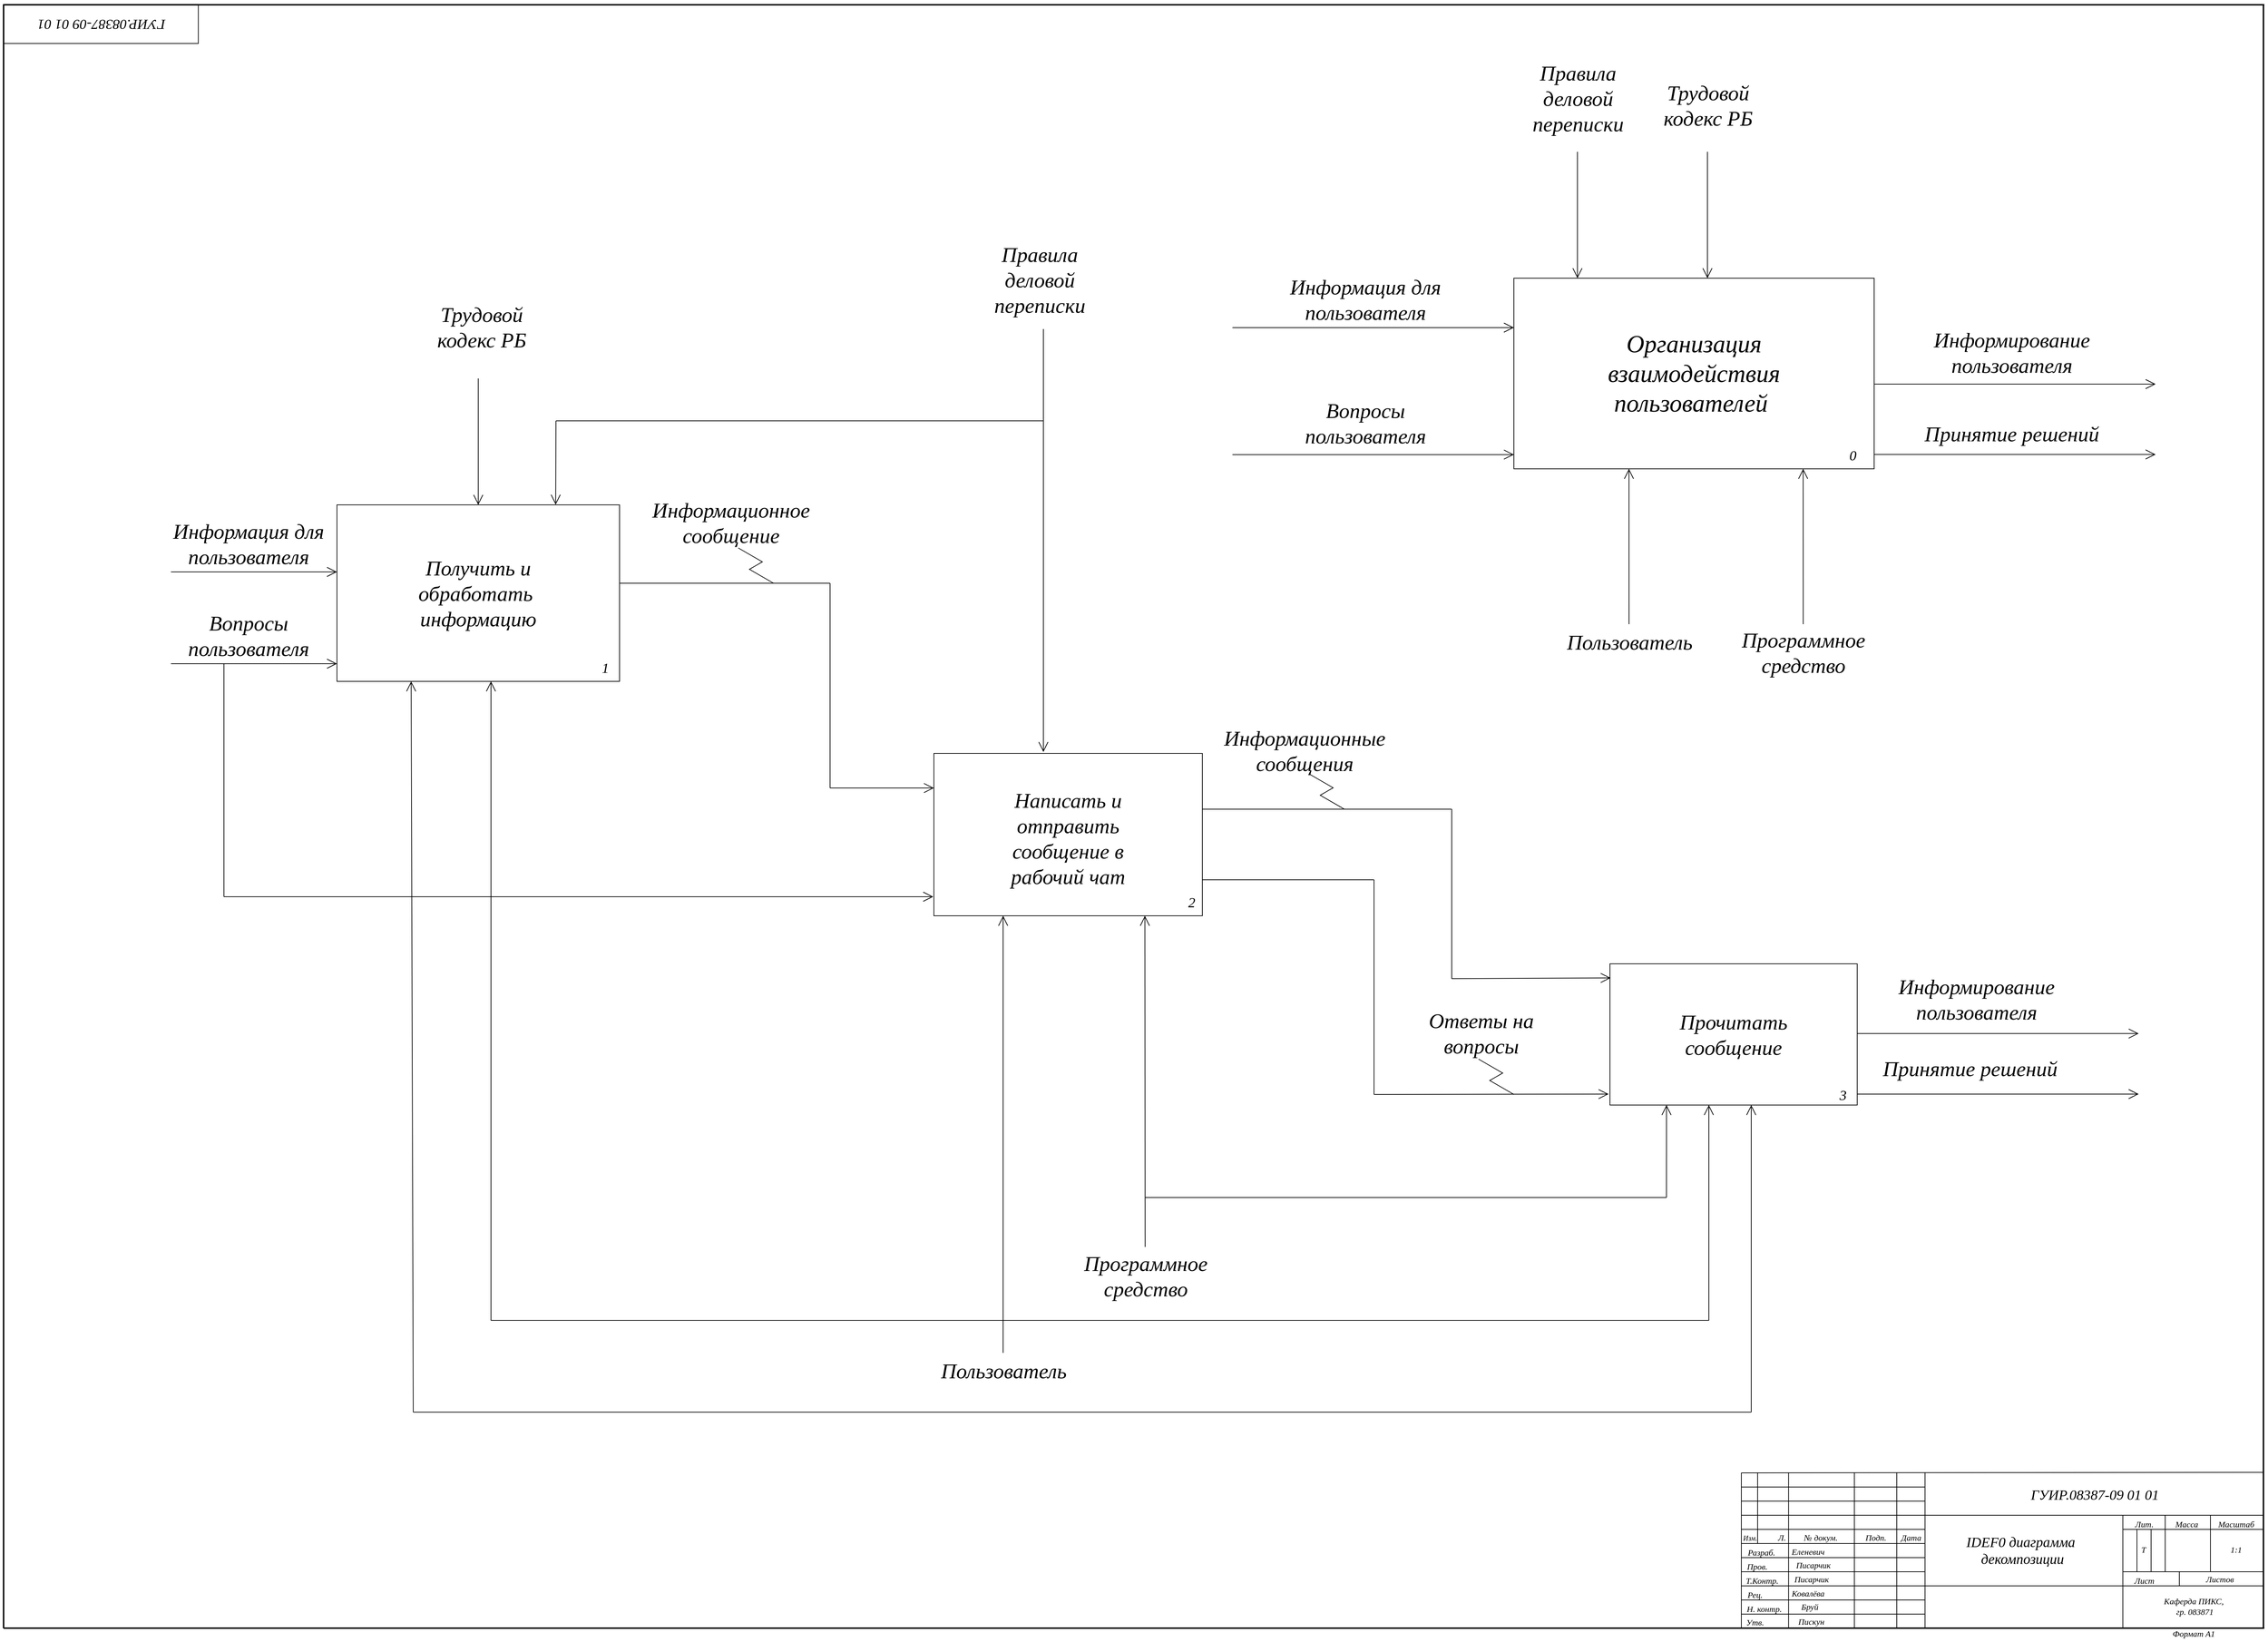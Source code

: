 <mxfile version="22.1.11" type="device">
  <diagram name="Страница — 1" id="0qMLu-xBW1Rm1Y-x4M_M">
    <mxGraphModel dx="1410" dy="828" grid="1" gridSize="10" guides="1" tooltips="1" connect="1" arrows="1" fold="1" page="1" pageScale="1" pageWidth="3300" pageHeight="2339" math="0" shadow="0">
      <root>
        <mxCell id="0" />
        <mxCell id="1" parent="0" />
        <mxCell id="_aaC7rVK04lNIlgJAhn6-1" value="" style="rounded=0;whiteSpace=wrap;html=1;labelBackgroundColor=none;fontFamily=GOST type B;fontStyle=2" parent="1" vertex="1">
          <mxGeometry x="2218" y="408" width="510" height="270" as="geometry" />
        </mxCell>
        <mxCell id="_aaC7rVK04lNIlgJAhn6-2" value="Организация взаимодействия пользователей&amp;nbsp;" style="text;html=1;strokeColor=none;fillColor=none;align=center;verticalAlign=middle;whiteSpace=wrap;rounded=0;fontSize=35;fontFamily=GOST type B;labelBackgroundColor=none;fontStyle=2" parent="1" vertex="1">
          <mxGeometry x="2308" y="443" width="330" height="200" as="geometry" />
        </mxCell>
        <mxCell id="_aaC7rVK04lNIlgJAhn6-5" value="Правила деловой переписки" style="text;html=1;strokeColor=none;fillColor=none;align=center;verticalAlign=middle;whiteSpace=wrap;rounded=0;fontSize=30;labelBackgroundColor=none;fontFamily=GOST type B;fontStyle=2" parent="1" vertex="1">
          <mxGeometry x="2224" y="98" width="170" height="110" as="geometry" />
        </mxCell>
        <mxCell id="_aaC7rVK04lNIlgJAhn6-7" value="Информация для пользователя" style="text;html=1;strokeColor=none;fillColor=none;align=center;verticalAlign=middle;whiteSpace=wrap;rounded=0;fontSize=30;labelBackgroundColor=none;fontFamily=GOST type B;fontStyle=2" parent="1" vertex="1">
          <mxGeometry x="1868" y="420.5" width="280" height="35" as="geometry" />
        </mxCell>
        <mxCell id="_aaC7rVK04lNIlgJAhn6-9" value="Вопросы пользователя" style="text;html=1;strokeColor=none;fillColor=none;align=center;verticalAlign=middle;whiteSpace=wrap;rounded=0;fontSize=30;labelBackgroundColor=none;fontFamily=GOST type B;fontStyle=2" parent="1" vertex="1">
          <mxGeometry x="1978" y="598" width="60" height="30" as="geometry" />
        </mxCell>
        <mxCell id="_aaC7rVK04lNIlgJAhn6-13" value="Пользователь" style="text;html=1;strokeColor=none;fillColor=none;align=center;verticalAlign=middle;whiteSpace=wrap;rounded=0;fontSize=30;labelBackgroundColor=none;fontFamily=GOST type B;fontStyle=2" parent="1" vertex="1">
          <mxGeometry x="2352" y="908" width="60" height="30" as="geometry" />
        </mxCell>
        <mxCell id="_aaC7rVK04lNIlgJAhn6-19" value="Принятие решений" style="text;html=1;strokeColor=none;fillColor=none;align=center;verticalAlign=middle;whiteSpace=wrap;rounded=0;fontSize=30;labelBackgroundColor=none;fontFamily=GOST type B;fontStyle=2" parent="1" vertex="1">
          <mxGeometry x="2788" y="613" width="270" height="30" as="geometry" />
        </mxCell>
        <mxCell id="_aaC7rVK04lNIlgJAhn6-23" value="Информирование пользователя" style="text;html=1;strokeColor=none;fillColor=none;align=center;verticalAlign=middle;whiteSpace=wrap;rounded=0;fontSize=30;labelBackgroundColor=none;fontFamily=GOST type B;fontStyle=2" parent="1" vertex="1">
          <mxGeometry x="2788" y="498" width="270" height="30" as="geometry" />
        </mxCell>
        <mxCell id="_aaC7rVK04lNIlgJAhn6-30" value="Трудовой кодекс РБ" style="text;html=1;strokeColor=none;fillColor=none;align=center;verticalAlign=middle;whiteSpace=wrap;rounded=0;fontSize=30;labelBackgroundColor=none;fontFamily=GOST type B;fontStyle=2" parent="1" vertex="1">
          <mxGeometry x="2418" y="118" width="150" height="90" as="geometry" />
        </mxCell>
        <mxCell id="_aaC7rVK04lNIlgJAhn6-32" value="" style="rounded=0;whiteSpace=wrap;html=1;labelBackgroundColor=none;fontFamily=GOST type B;fontStyle=2" parent="1" vertex="1">
          <mxGeometry x="552" y="729" width="400" height="250" as="geometry" />
        </mxCell>
        <mxCell id="_aaC7rVK04lNIlgJAhn6-34" value="Получить и обработать&amp;nbsp; информацию" style="text;html=1;strokeColor=none;fillColor=none;align=center;verticalAlign=middle;whiteSpace=wrap;rounded=0;fontSize=30;labelBackgroundColor=none;fontFamily=GOST type B;fontStyle=2" parent="1" vertex="1">
          <mxGeometry x="647" y="799" width="210" height="110" as="geometry" />
        </mxCell>
        <mxCell id="_aaC7rVK04lNIlgJAhn6-40" value="Информация для пользователя" style="text;html=1;strokeColor=none;fillColor=none;align=center;verticalAlign=middle;whiteSpace=wrap;rounded=0;fontSize=30;labelBackgroundColor=none;fontFamily=GOST type B;fontStyle=2" parent="1" vertex="1">
          <mxGeometry x="292" y="719" width="270" height="130" as="geometry" />
        </mxCell>
        <mxCell id="_aaC7rVK04lNIlgJAhn6-44" value="&lt;span style=&quot;font-size: 30px;&quot;&gt;Вопросы пользователя&lt;/span&gt;" style="text;html=1;strokeColor=none;fillColor=none;align=center;verticalAlign=middle;whiteSpace=wrap;rounded=0;labelBackgroundColor=none;fontFamily=GOST type B;fontStyle=2" parent="1" vertex="1">
          <mxGeometry x="317" y="874" width="220" height="80" as="geometry" />
        </mxCell>
        <mxCell id="_aaC7rVK04lNIlgJAhn6-45" value="" style="rounded=0;whiteSpace=wrap;html=1;labelBackgroundColor=none;fontFamily=GOST type B;fontStyle=2" parent="1" vertex="1">
          <mxGeometry x="1397" y="1081" width="380" height="230" as="geometry" />
        </mxCell>
        <mxCell id="_aaC7rVK04lNIlgJAhn6-46" value="&lt;span style=&quot;font-size: 30px;&quot;&gt;Написать и отправить сообщение в рабочий чат&lt;/span&gt;" style="text;html=1;strokeColor=none;fillColor=none;align=center;verticalAlign=middle;whiteSpace=wrap;rounded=0;labelBackgroundColor=none;fontFamily=GOST type B;fontStyle=2" parent="1" vertex="1">
          <mxGeometry x="1477" y="1121" width="220" height="160" as="geometry" />
        </mxCell>
        <mxCell id="_aaC7rVK04lNIlgJAhn6-49" value="&lt;font style=&quot;font-size: 30px;&quot;&gt;Трудовой кодекс РБ&lt;/font&gt;" style="text;html=1;strokeColor=none;fillColor=none;align=center;verticalAlign=middle;whiteSpace=wrap;rounded=0;labelBackgroundColor=none;fontFamily=GOST type B;fontStyle=2" parent="1" vertex="1">
          <mxGeometry x="657" y="417" width="200" height="120" as="geometry" />
        </mxCell>
        <mxCell id="_aaC7rVK04lNIlgJAhn6-51" value="&lt;font style=&quot;font-size: 30px;&quot;&gt;Правила деловой переписки&lt;/font&gt;" style="text;html=1;strokeColor=none;fillColor=none;align=center;verticalAlign=middle;whiteSpace=wrap;rounded=0;labelBackgroundColor=none;fontFamily=GOST type B;fontStyle=2" parent="1" vertex="1">
          <mxGeometry x="1452" y="350" width="190" height="120" as="geometry" />
        </mxCell>
        <mxCell id="_aaC7rVK04lNIlgJAhn6-53" value="" style="endArrow=none;html=1;rounded=0;labelBackgroundColor=none;fontColor=default;fontFamily=GOST type B;fontStyle=2" parent="1" edge="1">
          <mxGeometry width="50" height="50" relative="1" as="geometry">
            <mxPoint x="862" y="610" as="sourcePoint" />
            <mxPoint x="1552" y="610" as="targetPoint" />
          </mxGeometry>
        </mxCell>
        <mxCell id="_aaC7rVK04lNIlgJAhn6-55" value="&lt;font style=&quot;font-size: 30px;&quot;&gt;Информационное сообщение&lt;/font&gt;" style="text;html=1;strokeColor=none;fillColor=none;align=center;verticalAlign=middle;whiteSpace=wrap;rounded=0;labelBackgroundColor=none;fontFamily=GOST type B;fontStyle=2" parent="1" vertex="1">
          <mxGeometry x="980" y="709" width="260" height="90" as="geometry" />
        </mxCell>
        <mxCell id="_aaC7rVK04lNIlgJAhn6-59" value="" style="rounded=0;whiteSpace=wrap;html=1;labelBackgroundColor=none;fontFamily=GOST type B;fontStyle=2" parent="1" vertex="1">
          <mxGeometry x="2354" y="1379" width="350" height="200" as="geometry" />
        </mxCell>
        <mxCell id="_aaC7rVK04lNIlgJAhn6-60" value="&lt;font style=&quot;font-size: 30px;&quot;&gt;Прочитать сообщение&lt;/font&gt;" style="text;html=1;strokeColor=none;fillColor=none;align=center;verticalAlign=middle;whiteSpace=wrap;rounded=0;labelBackgroundColor=none;fontFamily=GOST type B;fontStyle=2" parent="1" vertex="1">
          <mxGeometry x="2439" y="1444" width="180" height="70" as="geometry" />
        </mxCell>
        <mxCell id="_aaC7rVK04lNIlgJAhn6-61" value="&lt;span style=&quot;font-size: 30px;&quot;&gt;Информационные сообщения&lt;/span&gt;" style="text;html=1;strokeColor=none;fillColor=none;align=center;verticalAlign=middle;whiteSpace=wrap;rounded=0;labelBackgroundColor=none;fontFamily=GOST type B;fontStyle=2" parent="1" vertex="1">
          <mxGeometry x="1807" y="1037" width="230" height="80" as="geometry" />
        </mxCell>
        <mxCell id="_aaC7rVK04lNIlgJAhn6-66" value="&lt;span style=&quot;font-size: 30px;&quot;&gt;Информирование пользователя&lt;/span&gt;" style="text;html=1;strokeColor=none;fillColor=none;align=center;verticalAlign=middle;whiteSpace=wrap;rounded=0;labelBackgroundColor=none;fontFamily=GOST type B;fontStyle=2" parent="1" vertex="1">
          <mxGeometry x="2753" y="1361" width="240" height="135" as="geometry" />
        </mxCell>
        <mxCell id="_aaC7rVK04lNIlgJAhn6-71" value="&lt;font style=&quot;font-size: 30px;&quot;&gt;Ответы на вопросы&lt;/font&gt;" style="text;html=1;strokeColor=none;fillColor=none;align=center;verticalAlign=middle;whiteSpace=wrap;rounded=0;labelBackgroundColor=none;fontFamily=GOST type B;fontStyle=2" parent="1" vertex="1">
          <mxGeometry x="2057" y="1474" width="230" height="6" as="geometry" />
        </mxCell>
        <mxCell id="_aaC7rVK04lNIlgJAhn6-75" value="" style="endArrow=none;html=1;rounded=0;labelBackgroundColor=none;fontColor=default;fontFamily=GOST type B;fontStyle=2" parent="1" edge="1">
          <mxGeometry width="50" height="50" relative="1" as="geometry">
            <mxPoint x="2020" y="1564" as="sourcePoint" />
            <mxPoint x="2020" y="1260" as="targetPoint" />
          </mxGeometry>
        </mxCell>
        <mxCell id="_aaC7rVK04lNIlgJAhn6-77" value="" style="endArrow=none;html=1;rounded=0;labelBackgroundColor=none;fontColor=default;fontFamily=GOST type B;fontStyle=2" parent="1" edge="1">
          <mxGeometry width="50" height="50" relative="1" as="geometry">
            <mxPoint x="1777" y="1260" as="sourcePoint" />
            <mxPoint x="2020" y="1260" as="targetPoint" />
          </mxGeometry>
        </mxCell>
        <mxCell id="_aaC7rVK04lNIlgJAhn6-83" value="" style="endArrow=none;html=1;rounded=0;labelBackgroundColor=none;fontColor=default;fontFamily=GOST type B;fontStyle=2" parent="1" edge="1">
          <mxGeometry width="50" height="50" relative="1" as="geometry">
            <mxPoint x="770" y="1884" as="sourcePoint" />
            <mxPoint x="2494" y="1884" as="targetPoint" />
          </mxGeometry>
        </mxCell>
        <mxCell id="_aaC7rVK04lNIlgJAhn6-85" value="" style="endArrow=none;html=1;rounded=0;labelBackgroundColor=none;fontColor=default;fontFamily=GOST type B;fontStyle=2" parent="1" edge="1">
          <mxGeometry width="50" height="50" relative="1" as="geometry">
            <mxPoint x="660" y="2014" as="sourcePoint" />
            <mxPoint x="2554" y="2014" as="targetPoint" />
          </mxGeometry>
        </mxCell>
        <mxCell id="_aaC7rVK04lNIlgJAhn6-89" value="&lt;font style=&quot;font-size: 30px;&quot;&gt;Принятие решений&lt;/font&gt;" style="text;html=1;strokeColor=none;fillColor=none;align=center;verticalAlign=middle;whiteSpace=wrap;rounded=0;labelBackgroundColor=none;fontFamily=GOST type B;fontStyle=2" parent="1" vertex="1">
          <mxGeometry x="2704" y="1484" width="320" height="85" as="geometry" />
        </mxCell>
        <mxCell id="_aaC7rVK04lNIlgJAhn6-92" value="&lt;font style=&quot;font-size: 20px;&quot;&gt;0&lt;/font&gt;" style="text;html=1;strokeColor=none;fillColor=none;align=center;verticalAlign=middle;whiteSpace=wrap;rounded=0;labelBackgroundColor=none;fontFamily=GOST type B;fontStyle=2" parent="1" vertex="1">
          <mxGeometry x="2668" y="643" width="60" height="30" as="geometry" />
        </mxCell>
        <mxCell id="_aaC7rVK04lNIlgJAhn6-93" value="&lt;font style=&quot;font-size: 20px;&quot;&gt;1&lt;/font&gt;" style="text;html=1;strokeColor=none;fillColor=none;align=center;verticalAlign=middle;whiteSpace=wrap;rounded=0;labelBackgroundColor=none;fontFamily=GOST type B;fontStyle=2" parent="1" vertex="1">
          <mxGeometry x="902" y="944" width="60" height="30" as="geometry" />
        </mxCell>
        <mxCell id="_aaC7rVK04lNIlgJAhn6-95" value="&lt;font style=&quot;font-size: 20px;&quot;&gt;2&lt;/font&gt;" style="text;html=1;strokeColor=none;fillColor=none;align=center;verticalAlign=middle;whiteSpace=wrap;rounded=0;labelBackgroundColor=none;fontFamily=GOST type B;fontStyle=2" parent="1" vertex="1">
          <mxGeometry x="1732" y="1276" width="60" height="30" as="geometry" />
        </mxCell>
        <mxCell id="_aaC7rVK04lNIlgJAhn6-97" value="&lt;font style=&quot;font-size: 20px;&quot;&gt;3&lt;/font&gt;" style="text;html=1;strokeColor=none;fillColor=none;align=center;verticalAlign=middle;whiteSpace=wrap;rounded=0;labelBackgroundColor=none;fontFamily=GOST type B;fontStyle=2" parent="1" vertex="1">
          <mxGeometry x="2654" y="1549" width="60" height="30" as="geometry" />
        </mxCell>
        <mxCell id="_aaC7rVK04lNIlgJAhn6-99" value="&lt;font style=&quot;font-size: 30px;&quot;&gt;Программное средство&lt;/font&gt;" style="text;html=1;strokeColor=none;fillColor=none;align=center;verticalAlign=middle;whiteSpace=wrap;rounded=0;labelBackgroundColor=none;fontFamily=GOST type B;fontStyle=2" parent="1" vertex="1">
          <mxGeometry x="1587" y="1791" width="220" height="60" as="geometry" />
        </mxCell>
        <mxCell id="_aaC7rVK04lNIlgJAhn6-101" value="" style="endArrow=none;html=1;rounded=0;labelBackgroundColor=none;fontColor=default;fontFamily=GOST type B;fontStyle=2" parent="1" edge="1">
          <mxGeometry width="50" height="50" relative="1" as="geometry">
            <mxPoint x="1696" y="1710" as="sourcePoint" />
            <mxPoint x="2434" y="1710" as="targetPoint" />
          </mxGeometry>
        </mxCell>
        <mxCell id="_aaC7rVK04lNIlgJAhn6-105" value="&lt;font style=&quot;font-size: 30px;&quot;&gt;Программное средство&lt;/font&gt;" style="text;html=1;strokeColor=none;fillColor=none;align=center;verticalAlign=middle;whiteSpace=wrap;rounded=0;labelBackgroundColor=none;fontFamily=GOST type B;fontStyle=2" parent="1" vertex="1">
          <mxGeometry x="2518" y="908" width="220" height="60" as="geometry" />
        </mxCell>
        <mxCell id="_aaC7rVK04lNIlgJAhn6-106" value="" style="endArrow=open;endFill=1;endSize=12;html=1;rounded=0;fontSize=30;exitX=0;exitY=1;exitDx=0;exitDy=0;labelBackgroundColor=none;fontColor=default;fontFamily=GOST type B;fontStyle=2" parent="1" source="_aaC7rVK04lNIlgJAhn6-44" edge="1">
          <mxGeometry width="160" relative="1" as="geometry">
            <mxPoint x="412" y="954" as="sourcePoint" />
            <mxPoint x="552" y="954" as="targetPoint" />
          </mxGeometry>
        </mxCell>
        <mxCell id="_aaC7rVK04lNIlgJAhn6-107" value="" style="endArrow=open;endFill=1;endSize=12;html=1;rounded=0;fontSize=30;exitX=0;exitY=1;exitDx=0;exitDy=0;labelBackgroundColor=none;fontColor=default;fontFamily=GOST type B;fontStyle=2" parent="1" edge="1">
          <mxGeometry width="160" relative="1" as="geometry">
            <mxPoint x="317" y="824" as="sourcePoint" />
            <mxPoint x="552" y="824" as="targetPoint" />
          </mxGeometry>
        </mxCell>
        <mxCell id="_aaC7rVK04lNIlgJAhn6-108" value="" style="endArrow=open;endFill=1;endSize=12;html=1;rounded=0;fontSize=30;entryX=0.5;entryY=0;entryDx=0;entryDy=0;labelBackgroundColor=none;fontColor=default;fontFamily=GOST type B;fontStyle=2" parent="1" target="_aaC7rVK04lNIlgJAhn6-32" edge="1">
          <mxGeometry width="160" relative="1" as="geometry">
            <mxPoint x="752" y="550" as="sourcePoint" />
            <mxPoint x="767" y="664" as="targetPoint" />
          </mxGeometry>
        </mxCell>
        <mxCell id="_aaC7rVK04lNIlgJAhn6-109" value="" style="endArrow=open;endFill=1;endSize=12;html=1;rounded=0;fontSize=30;entryX=0.774;entryY=-0.001;entryDx=0;entryDy=0;entryPerimeter=0;labelBackgroundColor=none;fontColor=default;fontFamily=GOST type B;fontStyle=2" parent="1" target="_aaC7rVK04lNIlgJAhn6-32" edge="1">
          <mxGeometry width="160" relative="1" as="geometry">
            <mxPoint x="862" y="610" as="sourcePoint" />
            <mxPoint x="861" y="724" as="targetPoint" />
          </mxGeometry>
        </mxCell>
        <mxCell id="_aaC7rVK04lNIlgJAhn6-110" value="" style="endArrow=open;endFill=1;endSize=12;html=1;rounded=0;fontSize=30;labelBackgroundColor=none;fontColor=default;fontFamily=GOST type B;fontStyle=2" parent="1" edge="1">
          <mxGeometry width="160" relative="1" as="geometry">
            <mxPoint x="392" y="1284" as="sourcePoint" />
            <mxPoint x="1396" y="1284" as="targetPoint" />
          </mxGeometry>
        </mxCell>
        <mxCell id="_aaC7rVK04lNIlgJAhn6-111" value="" style="endArrow=open;endFill=1;endSize=12;html=1;rounded=0;fontSize=30;labelBackgroundColor=none;fontColor=default;fontFamily=GOST type B;fontStyle=2" parent="1" edge="1">
          <mxGeometry width="160" relative="1" as="geometry">
            <mxPoint x="1552" y="480" as="sourcePoint" />
            <mxPoint x="1552" y="1079" as="targetPoint" />
          </mxGeometry>
        </mxCell>
        <mxCell id="_aaC7rVK04lNIlgJAhn6-112" value="" style="endArrow=none;html=1;rounded=0;labelBackgroundColor=none;fontColor=default;fontFamily=GOST type B;fontStyle=2" parent="1" edge="1">
          <mxGeometry width="50" height="50" relative="1" as="geometry">
            <mxPoint x="392" y="1284" as="sourcePoint" />
            <mxPoint x="392" y="954" as="targetPoint" />
          </mxGeometry>
        </mxCell>
        <mxCell id="_aaC7rVK04lNIlgJAhn6-115" value="" style="endArrow=open;endFill=1;endSize=12;html=1;rounded=0;fontSize=30;entryX=0.001;entryY=0.153;entryDx=0;entryDy=0;entryPerimeter=0;labelBackgroundColor=none;fontColor=default;fontFamily=GOST type B;fontStyle=2" parent="1" edge="1">
          <mxGeometry width="160" relative="1" as="geometry">
            <mxPoint x="1250" y="1130" as="sourcePoint" />
            <mxPoint x="1397" y="1130.01" as="targetPoint" />
          </mxGeometry>
        </mxCell>
        <mxCell id="_aaC7rVK04lNIlgJAhn6-116" value="" style="edgeStyle=isometricEdgeStyle;endArrow=none;html=1;elbow=vertical;rounded=0;labelBackgroundColor=none;fontColor=default;fontFamily=GOST type B;fontStyle=2" parent="1" edge="1">
          <mxGeometry width="50" height="100" relative="1" as="geometry">
            <mxPoint x="1170" y="840" as="sourcePoint" />
            <mxPoint x="1120" y="790" as="targetPoint" />
          </mxGeometry>
        </mxCell>
        <mxCell id="_aaC7rVK04lNIlgJAhn6-117" value="" style="edgeStyle=isometricEdgeStyle;endArrow=none;html=1;elbow=vertical;rounded=0;labelBackgroundColor=none;fontColor=default;fontFamily=GOST type B;fontStyle=2" parent="1" edge="1">
          <mxGeometry width="50" height="100" relative="1" as="geometry">
            <mxPoint x="1978" y="1160" as="sourcePoint" />
            <mxPoint x="1928" y="1110" as="targetPoint" />
          </mxGeometry>
        </mxCell>
        <mxCell id="_aaC7rVK04lNIlgJAhn6-121" value="" style="edgeStyle=isometricEdgeStyle;endArrow=none;html=1;elbow=vertical;rounded=0;labelBackgroundColor=none;fontColor=default;fontFamily=GOST type B;fontStyle=2" parent="1" edge="1">
          <mxGeometry width="50" height="100" relative="1" as="geometry">
            <mxPoint x="2218" y="1564" as="sourcePoint" />
            <mxPoint x="2168" y="1514" as="targetPoint" />
          </mxGeometry>
        </mxCell>
        <mxCell id="_aaC7rVK04lNIlgJAhn6-122" value="" style="line;strokeWidth=2;html=1;labelBackgroundColor=none;fontFamily=GOST type B;fontStyle=2" parent="1" vertex="1">
          <mxGeometry x="80" y="2314.89" width="3200.26" height="10" as="geometry" />
        </mxCell>
        <mxCell id="_aaC7rVK04lNIlgJAhn6-123" value="" style="line;strokeWidth=2;html=1;labelBackgroundColor=none;fontFamily=GOST type B;fontStyle=2" parent="1" vertex="1">
          <mxGeometry x="80.35" y="15.69" width="3199.91" height="10" as="geometry" />
        </mxCell>
        <mxCell id="_aaC7rVK04lNIlgJAhn6-124" value="" style="line;strokeWidth=2;direction=south;html=1;labelBackgroundColor=none;fontFamily=GOST type B;fontStyle=2" parent="1" vertex="1">
          <mxGeometry x="3275.13" y="20" width="7.87" height="2300.01" as="geometry" />
        </mxCell>
        <mxCell id="_aaC7rVK04lNIlgJAhn6-125" value="" style="line;strokeWidth=2;direction=south;html=1;labelBackgroundColor=none;fontFamily=GOST type B;fontStyle=2" parent="1" vertex="1">
          <mxGeometry x="76.13" y="20" width="7.87" height="2300" as="geometry" />
        </mxCell>
        <mxCell id="_aaC7rVK04lNIlgJAhn6-153" value="" style="group;labelBackgroundColor=none;fontFamily=GOST type B;fontStyle=2" parent="1" vertex="1" connectable="0">
          <mxGeometry x="2540" y="2100" width="740" height="238" as="geometry" />
        </mxCell>
        <mxCell id="_aaC7rVK04lNIlgJAhn6-126" value="" style="endArrow=none;html=1;rounded=0;labelBackgroundColor=none;fontColor=default;fontFamily=GOST type B;fontStyle=2" parent="_aaC7rVK04lNIlgJAhn6-153" edge="1">
          <mxGeometry width="50" height="50" relative="1" as="geometry">
            <mxPoint y="220" as="sourcePoint" />
            <mxPoint as="targetPoint" />
          </mxGeometry>
        </mxCell>
        <mxCell id="_aaC7rVK04lNIlgJAhn6-127" value="" style="endArrow=none;html=1;rounded=0;entryX=0.904;entryY=0.618;entryDx=0;entryDy=0;entryPerimeter=0;labelBackgroundColor=none;fontColor=default;fontFamily=GOST type B;fontStyle=2" parent="_aaC7rVK04lNIlgJAhn6-153" target="_aaC7rVK04lNIlgJAhn6-124" edge="1">
          <mxGeometry width="50" height="50" relative="1" as="geometry">
            <mxPoint as="sourcePoint" />
            <mxPoint x="730" as="targetPoint" />
          </mxGeometry>
        </mxCell>
        <mxCell id="_aaC7rVK04lNIlgJAhn6-128" value="" style="endArrow=none;html=1;rounded=0;labelBackgroundColor=none;fontColor=default;fontFamily=GOST type B;fontStyle=2" parent="_aaC7rVK04lNIlgJAhn6-153" edge="1">
          <mxGeometry width="50" height="50" relative="1" as="geometry">
            <mxPoint x="540" y="220.01" as="sourcePoint" />
            <mxPoint x="540" y="60.01" as="targetPoint" />
          </mxGeometry>
        </mxCell>
        <mxCell id="_aaC7rVK04lNIlgJAhn6-129" value="" style="endArrow=none;html=1;rounded=0;labelBackgroundColor=none;fontColor=default;fontFamily=GOST type B;fontStyle=2" parent="_aaC7rVK04lNIlgJAhn6-153" edge="1">
          <mxGeometry width="50" height="50" relative="1" as="geometry">
            <mxPoint x="260" y="220" as="sourcePoint" />
            <mxPoint x="260" as="targetPoint" />
          </mxGeometry>
        </mxCell>
        <mxCell id="_aaC7rVK04lNIlgJAhn6-130" value="" style="endArrow=none;html=1;rounded=0;labelBackgroundColor=none;fontColor=default;fontFamily=GOST type B;fontStyle=2" parent="_aaC7rVK04lNIlgJAhn6-153" edge="1">
          <mxGeometry width="50" height="50" relative="1" as="geometry">
            <mxPoint x="220" y="220" as="sourcePoint" />
            <mxPoint x="220" as="targetPoint" />
          </mxGeometry>
        </mxCell>
        <mxCell id="_aaC7rVK04lNIlgJAhn6-131" value="" style="endArrow=none;html=1;rounded=0;labelBackgroundColor=none;fontColor=default;fontFamily=GOST type B;fontStyle=2" parent="_aaC7rVK04lNIlgJAhn6-153" edge="1">
          <mxGeometry width="50" height="50" relative="1" as="geometry">
            <mxPoint x="160" y="220.01" as="sourcePoint" />
            <mxPoint x="160" y="0.01" as="targetPoint" />
          </mxGeometry>
        </mxCell>
        <mxCell id="_aaC7rVK04lNIlgJAhn6-132" value="" style="endArrow=none;html=1;rounded=0;labelBackgroundColor=none;fontColor=default;fontFamily=GOST type B;fontStyle=2" parent="_aaC7rVK04lNIlgJAhn6-153" edge="1">
          <mxGeometry width="50" height="50" relative="1" as="geometry">
            <mxPoint x="66.83" y="220.01" as="sourcePoint" />
            <mxPoint x="66.83" y="0.01" as="targetPoint" />
          </mxGeometry>
        </mxCell>
        <mxCell id="_aaC7rVK04lNIlgJAhn6-133" value="" style="endArrow=none;html=1;rounded=0;labelBackgroundColor=none;fontColor=default;fontFamily=GOST type B;fontStyle=2" parent="_aaC7rVK04lNIlgJAhn6-153" edge="1">
          <mxGeometry width="50" height="50" relative="1" as="geometry">
            <mxPoint x="23" y="100" as="sourcePoint" />
            <mxPoint x="23" as="targetPoint" />
          </mxGeometry>
        </mxCell>
        <mxCell id="_aaC7rVK04lNIlgJAhn6-134" value="" style="endArrow=none;html=1;rounded=0;labelBackgroundColor=none;fontColor=default;fontFamily=GOST type B;fontStyle=2" parent="_aaC7rVK04lNIlgJAhn6-153" edge="1">
          <mxGeometry width="50" height="50" relative="1" as="geometry">
            <mxPoint x="260" y="20" as="sourcePoint" />
            <mxPoint y="20" as="targetPoint" />
          </mxGeometry>
        </mxCell>
        <mxCell id="_aaC7rVK04lNIlgJAhn6-135" value="" style="endArrow=none;html=1;rounded=0;labelBackgroundColor=none;fontColor=default;fontFamily=GOST type B;fontStyle=2" parent="_aaC7rVK04lNIlgJAhn6-153" edge="1">
          <mxGeometry width="50" height="50" relative="1" as="geometry">
            <mxPoint x="260" y="40" as="sourcePoint" />
            <mxPoint y="40" as="targetPoint" />
          </mxGeometry>
        </mxCell>
        <mxCell id="_aaC7rVK04lNIlgJAhn6-136" value="" style="endArrow=none;html=1;rounded=0;labelBackgroundColor=none;fontColor=default;fontFamily=GOST type B;fontStyle=2" parent="_aaC7rVK04lNIlgJAhn6-153" edge="1">
          <mxGeometry width="50" height="50" relative="1" as="geometry">
            <mxPoint x="260" y="60" as="sourcePoint" />
            <mxPoint y="60" as="targetPoint" />
          </mxGeometry>
        </mxCell>
        <mxCell id="_aaC7rVK04lNIlgJAhn6-137" value="" style="endArrow=none;html=1;rounded=0;fontFamily=GOST type B;labelBackgroundColor=none;fontColor=default;fontStyle=2" parent="_aaC7rVK04lNIlgJAhn6-153" edge="1">
          <mxGeometry width="50" height="50" relative="1" as="geometry">
            <mxPoint x="260" y="80" as="sourcePoint" />
            <mxPoint y="80" as="targetPoint" />
          </mxGeometry>
        </mxCell>
        <mxCell id="_aaC7rVK04lNIlgJAhn6-138" value="" style="endArrow=none;html=1;rounded=0;fontFamily=GOST type B;labelBackgroundColor=none;fontColor=default;fontStyle=2" parent="_aaC7rVK04lNIlgJAhn6-153" edge="1">
          <mxGeometry width="50" height="50" relative="1" as="geometry">
            <mxPoint x="260" y="100" as="sourcePoint" />
            <mxPoint y="100" as="targetPoint" />
          </mxGeometry>
        </mxCell>
        <mxCell id="_aaC7rVK04lNIlgJAhn6-139" value="" style="endArrow=none;html=1;rounded=0;fontFamily=GOST type B;labelBackgroundColor=none;fontColor=default;fontStyle=2" parent="_aaC7rVK04lNIlgJAhn6-153" edge="1">
          <mxGeometry width="50" height="50" relative="1" as="geometry">
            <mxPoint x="260" y="120" as="sourcePoint" />
            <mxPoint y="120" as="targetPoint" />
          </mxGeometry>
        </mxCell>
        <mxCell id="_aaC7rVK04lNIlgJAhn6-140" value="" style="endArrow=none;html=1;rounded=0;fontFamily=GOST type B;labelBackgroundColor=none;fontColor=default;fontStyle=2" parent="_aaC7rVK04lNIlgJAhn6-153" edge="1">
          <mxGeometry width="50" height="50" relative="1" as="geometry">
            <mxPoint x="260" y="140" as="sourcePoint" />
            <mxPoint y="140" as="targetPoint" />
          </mxGeometry>
        </mxCell>
        <mxCell id="_aaC7rVK04lNIlgJAhn6-141" value="" style="endArrow=none;html=1;rounded=0;fontFamily=GOST type B;labelBackgroundColor=none;fontColor=default;fontStyle=2" parent="_aaC7rVK04lNIlgJAhn6-153" edge="1">
          <mxGeometry width="50" height="50" relative="1" as="geometry">
            <mxPoint x="260" y="160" as="sourcePoint" />
            <mxPoint y="160" as="targetPoint" />
          </mxGeometry>
        </mxCell>
        <mxCell id="_aaC7rVK04lNIlgJAhn6-142" value="" style="endArrow=none;html=1;rounded=0;fontFamily=GOST type B;labelBackgroundColor=none;fontColor=default;fontStyle=2" parent="_aaC7rVK04lNIlgJAhn6-153" edge="1">
          <mxGeometry width="50" height="50" relative="1" as="geometry">
            <mxPoint x="260" y="180" as="sourcePoint" />
            <mxPoint y="180" as="targetPoint" />
          </mxGeometry>
        </mxCell>
        <mxCell id="_aaC7rVK04lNIlgJAhn6-143" value="" style="endArrow=none;html=1;rounded=0;fontFamily=GOST type B;labelBackgroundColor=none;fontColor=default;fontStyle=2" parent="_aaC7rVK04lNIlgJAhn6-153" edge="1">
          <mxGeometry width="50" height="50" relative="1" as="geometry">
            <mxPoint x="260" y="200" as="sourcePoint" />
            <mxPoint y="200" as="targetPoint" />
          </mxGeometry>
        </mxCell>
        <mxCell id="_aaC7rVK04lNIlgJAhn6-144" value="" style="endArrow=none;html=1;rounded=0;exitX=0.93;exitY=0.476;exitDx=0;exitDy=0;exitPerimeter=0;labelBackgroundColor=none;fontColor=default;fontFamily=GOST type B;fontStyle=2" parent="_aaC7rVK04lNIlgJAhn6-153" edge="1">
          <mxGeometry width="50" height="50" relative="1" as="geometry">
            <mxPoint x="739.254" y="60.009" as="sourcePoint" />
            <mxPoint x="260" y="60" as="targetPoint" />
          </mxGeometry>
        </mxCell>
        <mxCell id="_aaC7rVK04lNIlgJAhn6-145" value="" style="endArrow=none;html=1;rounded=0;exitX=0.93;exitY=0.476;exitDx=0;exitDy=0;exitPerimeter=0;labelBackgroundColor=none;fontColor=default;fontFamily=GOST type B;fontStyle=2" parent="_aaC7rVK04lNIlgJAhn6-153" edge="1">
          <mxGeometry width="50" height="50" relative="1" as="geometry">
            <mxPoint x="739.264" y="160.009" as="sourcePoint" />
            <mxPoint x="260.01" y="160" as="targetPoint" />
          </mxGeometry>
        </mxCell>
        <mxCell id="_aaC7rVK04lNIlgJAhn6-146" value="" style="endArrow=none;html=1;rounded=0;labelBackgroundColor=none;fontColor=default;fontFamily=GOST type B;fontStyle=2" parent="_aaC7rVK04lNIlgJAhn6-153" edge="1">
          <mxGeometry width="50" height="50" relative="1" as="geometry">
            <mxPoint x="740" y="80" as="sourcePoint" />
            <mxPoint x="540" y="80" as="targetPoint" />
          </mxGeometry>
        </mxCell>
        <mxCell id="_aaC7rVK04lNIlgJAhn6-147" value="" style="endArrow=none;html=1;rounded=0;labelBackgroundColor=none;fontColor=default;fontFamily=GOST type B;fontStyle=2" parent="_aaC7rVK04lNIlgJAhn6-153" edge="1">
          <mxGeometry width="50" height="50" relative="1" as="geometry">
            <mxPoint x="739.26" y="140" as="sourcePoint" />
            <mxPoint x="540" y="140" as="targetPoint" />
          </mxGeometry>
        </mxCell>
        <mxCell id="_aaC7rVK04lNIlgJAhn6-148" value="" style="endArrow=none;html=1;rounded=0;labelBackgroundColor=none;fontColor=default;fontFamily=GOST type B;fontStyle=2" parent="_aaC7rVK04lNIlgJAhn6-153" edge="1">
          <mxGeometry width="50" height="50" relative="1" as="geometry">
            <mxPoint x="560" y="140" as="sourcePoint" />
            <mxPoint x="560" y="80" as="targetPoint" />
          </mxGeometry>
        </mxCell>
        <mxCell id="_aaC7rVK04lNIlgJAhn6-149" value="" style="endArrow=none;html=1;rounded=0;labelBackgroundColor=none;fontColor=default;fontFamily=GOST type B;fontStyle=2" parent="_aaC7rVK04lNIlgJAhn6-153" edge="1">
          <mxGeometry width="50" height="50" relative="1" as="geometry">
            <mxPoint x="580" y="140" as="sourcePoint" />
            <mxPoint x="580" y="80" as="targetPoint" />
          </mxGeometry>
        </mxCell>
        <mxCell id="_aaC7rVK04lNIlgJAhn6-150" value="" style="endArrow=none;html=1;rounded=0;labelBackgroundColor=none;fontColor=default;fontFamily=GOST type B;fontStyle=2" parent="_aaC7rVK04lNIlgJAhn6-153" edge="1">
          <mxGeometry width="50" height="50" relative="1" as="geometry">
            <mxPoint x="600" y="140" as="sourcePoint" />
            <mxPoint x="600" y="60" as="targetPoint" />
          </mxGeometry>
        </mxCell>
        <mxCell id="_aaC7rVK04lNIlgJAhn6-151" value="" style="endArrow=none;html=1;rounded=0;labelBackgroundColor=none;fontColor=default;fontFamily=GOST type B;fontStyle=2" parent="_aaC7rVK04lNIlgJAhn6-153" edge="1">
          <mxGeometry width="50" height="50" relative="1" as="geometry">
            <mxPoint x="664" y="140" as="sourcePoint" />
            <mxPoint x="664" y="60" as="targetPoint" />
          </mxGeometry>
        </mxCell>
        <mxCell id="_aaC7rVK04lNIlgJAhn6-152" value="" style="endArrow=none;html=1;rounded=0;labelBackgroundColor=none;fontColor=default;fontFamily=GOST type B;fontStyle=2" parent="_aaC7rVK04lNIlgJAhn6-153" edge="1">
          <mxGeometry width="50" height="50" relative="1" as="geometry">
            <mxPoint x="620" y="160" as="sourcePoint" />
            <mxPoint x="620" y="140" as="targetPoint" />
          </mxGeometry>
        </mxCell>
        <mxCell id="_aaC7rVK04lNIlgJAhn6-154" value="&lt;font style=&quot;font-size: 10px;&quot;&gt;&lt;span&gt;Изм.&lt;/span&gt;&lt;/font&gt;" style="text;html=1;align=center;verticalAlign=middle;resizable=0;points=[];autosize=1;strokeColor=none;fillColor=none;fontFamily=GOST type B;labelBackgroundColor=none;fontStyle=2" parent="_aaC7rVK04lNIlgJAhn6-153" vertex="1">
          <mxGeometry x="-8" y="77" width="40" height="30" as="geometry" />
        </mxCell>
        <mxCell id="_aaC7rVK04lNIlgJAhn6-155" value="&lt;font size=&quot;1&quot;&gt;&lt;span style=&quot;font-size: 12px;&quot;&gt;Л.&lt;/span&gt;&lt;/font&gt;" style="text;html=1;align=center;verticalAlign=middle;resizable=0;points=[];autosize=1;strokeColor=none;fillColor=none;fontFamily=GOST type B;labelBackgroundColor=none;fontStyle=2" parent="_aaC7rVK04lNIlgJAhn6-153" vertex="1">
          <mxGeometry x="42" y="77" width="30" height="30" as="geometry" />
        </mxCell>
        <mxCell id="_aaC7rVK04lNIlgJAhn6-158" value="&lt;font&gt;&lt;span&gt;Т.Контр.&lt;/span&gt;&lt;/font&gt;" style="text;html=1;align=center;verticalAlign=middle;resizable=0;points=[];autosize=1;strokeColor=none;fillColor=none;fontFamily=GOST type B;labelBackgroundColor=none;fontStyle=2" parent="_aaC7rVK04lNIlgJAhn6-153" vertex="1">
          <mxGeometry x="-6" y="138" width="70" height="30" as="geometry" />
        </mxCell>
        <mxCell id="_aaC7rVK04lNIlgJAhn6-159" value="&lt;font&gt;&lt;span&gt;Рец&lt;/span&gt;&lt;/font&gt;." style="text;html=1;align=center;verticalAlign=middle;resizable=0;points=[];autosize=1;strokeColor=none;fillColor=none;fontFamily=GOST type B;labelBackgroundColor=none;fontStyle=2" parent="_aaC7rVK04lNIlgJAhn6-153" vertex="1">
          <mxGeometry x="-1" y="158" width="40" height="30" as="geometry" />
        </mxCell>
        <mxCell id="_aaC7rVK04lNIlgJAhn6-160" value="&lt;span&gt;&lt;font&gt;Н. контр.&lt;/font&gt;&lt;/span&gt;" style="text;html=1;align=center;verticalAlign=middle;resizable=0;points=[];autosize=1;strokeColor=none;fillColor=none;fontFamily=GOST type B;labelBackgroundColor=none;fontStyle=2" parent="_aaC7rVK04lNIlgJAhn6-153" vertex="1">
          <mxGeometry x="-3" y="178" width="70" height="30" as="geometry" />
        </mxCell>
        <mxCell id="_aaC7rVK04lNIlgJAhn6-161" value="&lt;font&gt;&lt;span&gt;Утв&lt;/span&gt;&lt;/font&gt;." style="text;html=1;align=center;verticalAlign=middle;resizable=0;points=[];autosize=1;strokeColor=none;fillColor=none;labelBackgroundColor=none;fontFamily=GOST type B;fontStyle=2" parent="_aaC7rVK04lNIlgJAhn6-153" vertex="1">
          <mxGeometry x="-6" y="197" width="50" height="30" as="geometry" />
        </mxCell>
        <mxCell id="_aaC7rVK04lNIlgJAhn6-162" value="&lt;span&gt;&lt;font&gt;№ докум.&lt;/font&gt;&lt;/span&gt;" style="text;html=1;align=center;verticalAlign=middle;resizable=0;points=[];autosize=1;strokeColor=none;fillColor=none;fontFamily=GOST type B;labelBackgroundColor=none;fontStyle=2" parent="_aaC7rVK04lNIlgJAhn6-153" vertex="1">
          <mxGeometry x="77" y="77" width="70" height="30" as="geometry" />
        </mxCell>
        <mxCell id="_aaC7rVK04lNIlgJAhn6-163" value="&lt;span&gt;Еленевич&lt;/span&gt;" style="text;html=1;align=center;verticalAlign=middle;resizable=0;points=[];autosize=1;strokeColor=none;fillColor=none;fontFamily=GOST type B;labelBackgroundColor=none;fontStyle=2" parent="_aaC7rVK04lNIlgJAhn6-153" vertex="1">
          <mxGeometry x="59" y="97" width="70" height="30" as="geometry" />
        </mxCell>
        <mxCell id="_aaC7rVK04lNIlgJAhn6-167" value="&lt;span&gt;&lt;font&gt;Писарчик&amp;nbsp; &amp;nbsp; &amp;nbsp; &amp;nbsp; &amp;nbsp; &amp;nbsp;&lt;/font&gt;&lt;/span&gt;" style="text;html=1;align=center;verticalAlign=middle;resizable=0;points=[];autosize=1;strokeColor=none;fillColor=none;fontFamily=GOST type B;labelBackgroundColor=none;fontStyle=2" parent="_aaC7rVK04lNIlgJAhn6-153" vertex="1">
          <mxGeometry x="58" y="116" width="120" height="30" as="geometry" />
        </mxCell>
        <mxCell id="_aaC7rVK04lNIlgJAhn6-169" value="&lt;span&gt;Бруй&amp;nbsp; &amp;nbsp; &amp;nbsp; &amp;nbsp; &amp;nbsp; &amp;nbsp; &amp;nbsp; &amp;nbsp; &amp;nbsp; &amp;nbsp;&lt;/span&gt;" style="text;html=1;align=center;verticalAlign=middle;resizable=0;points=[];autosize=1;strokeColor=none;fillColor=none;fontFamily=GOST type B;labelBackgroundColor=none;fontStyle=2" parent="_aaC7rVK04lNIlgJAhn6-153" vertex="1">
          <mxGeometry x="60" y="175" width="130" height="30" as="geometry" />
        </mxCell>
        <mxCell id="_aaC7rVK04lNIlgJAhn6-174" value="&lt;font&gt;&lt;span&gt;Дата&lt;/span&gt;&lt;/font&gt;" style="text;html=1;align=center;verticalAlign=middle;resizable=0;points=[];autosize=1;strokeColor=none;fillColor=none;fontFamily=GOST type B;labelBackgroundColor=none;fontStyle=2" parent="_aaC7rVK04lNIlgJAhn6-153" vertex="1">
          <mxGeometry x="215" y="77" width="50" height="30" as="geometry" />
        </mxCell>
        <mxCell id="_aaC7rVK04lNIlgJAhn6-179" value="&lt;span style=&quot;&quot;&gt;1:1&lt;/span&gt;" style="text;html=1;align=center;verticalAlign=middle;resizable=0;points=[];autosize=1;strokeColor=none;fillColor=none;labelBackgroundColor=none;fontFamily=GOST type B;fontStyle=2" parent="_aaC7rVK04lNIlgJAhn6-153" vertex="1">
          <mxGeometry x="685" y="94" width="30" height="30" as="geometry" />
        </mxCell>
        <mxCell id="_aaC7rVK04lNIlgJAhn6-182" value="&lt;span&gt;Каферда ПИКС,&lt;br&gt;&amp;nbsp;гр. 083871&lt;/span&gt;" style="text;html=1;align=center;verticalAlign=middle;resizable=0;points=[];autosize=1;strokeColor=none;fillColor=none;labelBackgroundColor=none;fontFamily=GOST type B;fontStyle=2" parent="_aaC7rVK04lNIlgJAhn6-153" vertex="1">
          <mxGeometry x="590" y="169" width="100" height="40" as="geometry" />
        </mxCell>
        <mxCell id="_aaC7rVK04lNIlgJAhn6-183" value="&lt;span style=&quot;border-color: var(--border-color);&quot;&gt;&lt;font style=&quot;border-color: var(--border-color); font-size: 20px;&quot;&gt;ГУИР.08387-09 01 01&lt;/font&gt;&lt;/span&gt;" style="text;html=1;align=center;verticalAlign=middle;resizable=0;points=[];autosize=1;strokeColor=none;fillColor=none;labelBackgroundColor=none;fontFamily=GOST type B;fontStyle=2" parent="_aaC7rVK04lNIlgJAhn6-153" vertex="1">
          <mxGeometry x="400" y="10" width="200" height="40" as="geometry" />
        </mxCell>
        <mxCell id="_aaC7rVK04lNIlgJAhn6-184" value="&lt;span&gt;&lt;font style=&quot;font-size: 20px;&quot;&gt;IDEF0 диаграмма&lt;br&gt;&amp;nbsp;декомпозиции&lt;/font&gt;&lt;/span&gt;" style="text;html=1;align=center;verticalAlign=middle;resizable=0;points=[];autosize=1;strokeColor=none;fillColor=none;labelBackgroundColor=none;fontFamily=GOST type B;fontStyle=2" parent="_aaC7rVK04lNIlgJAhn6-153" vertex="1">
          <mxGeometry x="315" y="79" width="160" height="60" as="geometry" />
        </mxCell>
        <mxCell id="_aaC7rVK04lNIlgJAhn6-186" value="&lt;span&gt;Формат А1&lt;/span&gt;" style="text;html=1;align=center;verticalAlign=middle;resizable=0;points=[];autosize=1;strokeColor=none;fillColor=none;spacing=0;labelBackgroundColor=none;fontFamily=GOST type B;fontStyle=2" parent="_aaC7rVK04lNIlgJAhn6-153" vertex="1">
          <mxGeometry x="600" y="218" width="80" height="20" as="geometry" />
        </mxCell>
        <mxCell id="MZmPPwRjX85Vww6K2f17-1" value="&lt;span style=&quot;border-color: var(--border-color);&quot;&gt;Ковалёва&lt;/span&gt;" style="text;html=1;align=center;verticalAlign=middle;resizable=0;points=[];autosize=1;strokeColor=none;fillColor=none;fontFamily=GOST type B;labelBackgroundColor=none;fontStyle=2" parent="_aaC7rVK04lNIlgJAhn6-153" vertex="1">
          <mxGeometry x="59" y="156" width="70" height="30" as="geometry" />
        </mxCell>
        <mxCell id="_aaC7rVK04lNIlgJAhn6-156" value="&lt;font style=&quot;font-size: 12px;&quot;&gt;&lt;font style=&quot;font-size: 12px;&quot;&gt;&lt;span&gt;Разраб&lt;/span&gt;&lt;/font&gt;.&lt;/font&gt;" style="text;html=1;align=center;verticalAlign=middle;resizable=0;points=[];autosize=1;strokeColor=none;fillColor=none;fontFamily=GOST type B;labelBackgroundColor=none;fontStyle=2" parent="1" vertex="1">
          <mxGeometry x="2538" y="2198" width="60" height="30" as="geometry" />
        </mxCell>
        <mxCell id="_aaC7rVK04lNIlgJAhn6-157" value="&lt;span&gt;&lt;font&gt;Пров.&lt;/font&gt;&lt;/span&gt;" style="text;html=1;align=center;verticalAlign=middle;resizable=0;points=[];autosize=1;strokeColor=none;fillColor=none;fontFamily=GOST type B;labelBackgroundColor=none;fontStyle=2" parent="1" vertex="1">
          <mxGeometry x="2537" y="2218" width="50" height="30" as="geometry" />
        </mxCell>
        <mxCell id="_aaC7rVK04lNIlgJAhn6-168" value="&lt;span&gt;&lt;font&gt;Писарчик&amp;nbsp; &amp;nbsp; &amp;nbsp; &amp;nbsp;&amp;nbsp;&lt;/font&gt;&lt;/span&gt;" style="text;html=1;align=center;verticalAlign=middle;resizable=0;points=[];autosize=1;strokeColor=none;fillColor=none;fontFamily=GOST type B;labelBackgroundColor=none;fontStyle=2" parent="1" vertex="1">
          <mxGeometry x="2601" y="2236" width="100" height="30" as="geometry" />
        </mxCell>
        <mxCell id="_aaC7rVK04lNIlgJAhn6-172" value="&lt;span&gt;Пискун&amp;nbsp; &amp;nbsp; &amp;nbsp; &amp;nbsp; &amp;nbsp; &amp;nbsp; &amp;nbsp; &amp;nbsp;&lt;/span&gt;" style="text;html=1;align=center;verticalAlign=middle;resizable=0;points=[];autosize=1;strokeColor=none;fillColor=none;fontFamily=GOST type B;labelBackgroundColor=none;fontStyle=2" parent="1" vertex="1">
          <mxGeometry x="2596" y="2296" width="130" height="30" as="geometry" />
        </mxCell>
        <mxCell id="_aaC7rVK04lNIlgJAhn6-173" value="&lt;span&gt;&lt;font&gt;Подп&lt;/font&gt;&lt;/span&gt;." style="text;html=1;align=center;verticalAlign=middle;resizable=0;points=[];autosize=1;strokeColor=none;fillColor=none;fontFamily=GOST type B;labelBackgroundColor=none;fontStyle=2" parent="1" vertex="1">
          <mxGeometry x="2705" y="2177" width="50" height="30" as="geometry" />
        </mxCell>
        <mxCell id="_aaC7rVK04lNIlgJAhn6-175" value="&lt;span&gt;Лит.&lt;/span&gt;" style="text;html=1;align=center;verticalAlign=middle;resizable=0;points=[];autosize=1;strokeColor=none;fillColor=none;labelBackgroundColor=none;fontFamily=GOST type B;fontStyle=2" parent="1" vertex="1">
          <mxGeometry x="3085" y="2158" width="50" height="30" as="geometry" />
        </mxCell>
        <mxCell id="_aaC7rVK04lNIlgJAhn6-176" value="&lt;span&gt;&lt;font&gt;Масса&lt;/font&gt;&lt;/span&gt;" style="text;html=1;align=center;verticalAlign=middle;resizable=0;points=[];autosize=1;strokeColor=none;fillColor=none;labelBackgroundColor=none;fontFamily=GOST type B;fontStyle=2" parent="1" vertex="1">
          <mxGeometry x="3145" y="2158" width="50" height="30" as="geometry" />
        </mxCell>
        <mxCell id="_aaC7rVK04lNIlgJAhn6-177" value="&lt;span&gt;Масштаб&lt;/span&gt;" style="text;html=1;align=center;verticalAlign=middle;resizable=0;points=[];autosize=1;strokeColor=none;fillColor=none;labelBackgroundColor=none;fontFamily=GOST type B;fontStyle=2" parent="1" vertex="1">
          <mxGeometry x="3205" y="2158" width="70" height="30" as="geometry" />
        </mxCell>
        <mxCell id="_aaC7rVK04lNIlgJAhn6-178" value="&lt;span&gt;Т&lt;/span&gt;" style="text;html=1;align=center;verticalAlign=middle;resizable=0;points=[];autosize=1;strokeColor=none;fillColor=none;labelBackgroundColor=none;fontFamily=GOST type B;fontStyle=2" parent="1" vertex="1">
          <mxGeometry x="3094" y="2194" width="30" height="30" as="geometry" />
        </mxCell>
        <mxCell id="_aaC7rVK04lNIlgJAhn6-180" value="&lt;span&gt;Лист&lt;/span&gt;" style="text;html=1;align=center;verticalAlign=middle;resizable=0;points=[];autosize=1;strokeColor=none;fillColor=none;labelBackgroundColor=none;fontFamily=GOST type B;fontStyle=2" parent="1" vertex="1">
          <mxGeometry x="3085" y="2238" width="50" height="30" as="geometry" />
        </mxCell>
        <mxCell id="_aaC7rVK04lNIlgJAhn6-181" value="&lt;span&gt;Листов&lt;/span&gt;" style="text;html=1;align=center;verticalAlign=middle;resizable=0;points=[];autosize=1;strokeColor=none;fillColor=none;labelBackgroundColor=none;fontFamily=GOST type B;fontStyle=2" parent="1" vertex="1">
          <mxGeometry x="3187" y="2236" width="60" height="30" as="geometry" />
        </mxCell>
        <mxCell id="rzWsVcKS7fs4n2y84Gt_-8" value="Пользователь" style="text;html=1;strokeColor=none;fillColor=none;align=center;verticalAlign=middle;whiteSpace=wrap;rounded=0;fontSize=30;labelBackgroundColor=none;fontFamily=GOST type B;fontStyle=2" parent="1" vertex="1">
          <mxGeometry x="1391" y="1940" width="210" height="30" as="geometry" />
        </mxCell>
        <mxCell id="MZmPPwRjX85Vww6K2f17-4" value="&lt;span&gt;&lt;font style=&quot;font-size: 20px;&quot;&gt;ГУИР.08387-09 01 01&lt;/font&gt;&lt;/span&gt;" style="text;html=1;align=center;verticalAlign=middle;resizable=0;points=[];autosize=1;strokeColor=none;fillColor=none;flipH=1;flipV=1;rotation=180;fontFamily=GOST type B;fontStyle=2" parent="1" vertex="1">
          <mxGeometry x="119" y="30" width="200" height="40" as="geometry" />
        </mxCell>
        <mxCell id="PhWdE2FDrW9K7MBiUAPL-5" value="" style="endArrow=none;html=1;rounded=0;labelBackgroundColor=none;fontColor=default;fontFamily=GOST type B;fontStyle=2" parent="1" edge="1">
          <mxGeometry width="50" height="50" relative="1" as="geometry">
            <mxPoint x="2130" y="1400" as="sourcePoint" />
            <mxPoint x="2130" y="1160" as="targetPoint" />
          </mxGeometry>
        </mxCell>
        <mxCell id="PhWdE2FDrW9K7MBiUAPL-6" value="" style="endArrow=open;endFill=1;endSize=12;html=1;rounded=0;fontSize=30;labelBackgroundColor=none;fontColor=default;fontFamily=GOST type B;fontStyle=2" parent="1" edge="1">
          <mxGeometry width="160" relative="1" as="geometry">
            <mxPoint x="1495" y="1930" as="sourcePoint" />
            <mxPoint x="1495" y="1311" as="targetPoint" />
          </mxGeometry>
        </mxCell>
        <mxCell id="PhWdE2FDrW9K7MBiUAPL-9" value="" style="endArrow=open;endFill=1;endSize=12;html=1;rounded=0;fontSize=30;labelBackgroundColor=none;fontColor=default;fontFamily=GOST type B;fontStyle=2" parent="1" edge="1">
          <mxGeometry width="160" relative="1" as="geometry">
            <mxPoint x="1696" y="1780" as="sourcePoint" />
            <mxPoint x="1695.67" y="1311" as="targetPoint" />
          </mxGeometry>
        </mxCell>
        <mxCell id="PhWdE2FDrW9K7MBiUAPL-10" value="" style="endArrow=open;endFill=1;endSize=12;html=1;rounded=0;fontSize=30;labelBackgroundColor=none;fontColor=default;fontFamily=GOST type B;fontStyle=2" parent="1" edge="1">
          <mxGeometry width="160" relative="1" as="geometry">
            <mxPoint x="770" y="1884" as="sourcePoint" />
            <mxPoint x="770" y="979" as="targetPoint" />
          </mxGeometry>
        </mxCell>
        <mxCell id="PhWdE2FDrW9K7MBiUAPL-11" value="" style="endArrow=open;endFill=1;endSize=12;html=1;rounded=0;fontSize=30;labelBackgroundColor=none;fontColor=default;fontFamily=GOST type B;fontStyle=2" parent="1" edge="1">
          <mxGeometry width="160" relative="1" as="geometry">
            <mxPoint x="660" y="2014" as="sourcePoint" />
            <mxPoint x="657" y="979" as="targetPoint" />
          </mxGeometry>
        </mxCell>
        <mxCell id="PhWdE2FDrW9K7MBiUAPL-13" value="" style="endArrow=open;endFill=1;endSize=12;html=1;rounded=0;fontSize=30;exitX=0.833;exitY=0.333;exitDx=0;exitDy=0;entryX=0.001;entryY=0.153;entryDx=0;entryDy=0;entryPerimeter=0;labelBackgroundColor=none;fontColor=default;exitPerimeter=0;fontFamily=GOST type B;fontStyle=2" parent="1" edge="1">
          <mxGeometry width="160" relative="1" as="geometry">
            <mxPoint x="1819.62" y="657.82" as="sourcePoint" />
            <mxPoint x="2218" y="657.82" as="targetPoint" />
          </mxGeometry>
        </mxCell>
        <mxCell id="PhWdE2FDrW9K7MBiUAPL-14" value="" style="endArrow=open;endFill=1;endSize=12;html=1;rounded=0;fontSize=30;exitX=0.833;exitY=0.333;exitDx=0;exitDy=0;entryX=0.001;entryY=0.153;entryDx=0;entryDy=0;entryPerimeter=0;labelBackgroundColor=none;fontColor=default;exitPerimeter=0;fontFamily=GOST type B;fontStyle=2" parent="1" edge="1">
          <mxGeometry width="160" relative="1" as="geometry">
            <mxPoint x="1819.62" y="478.0" as="sourcePoint" />
            <mxPoint x="2218" y="478.0" as="targetPoint" />
          </mxGeometry>
        </mxCell>
        <mxCell id="PhWdE2FDrW9K7MBiUAPL-16" value="" style="endArrow=open;endFill=1;endSize=12;html=1;rounded=0;fontSize=30;exitX=0.833;exitY=0.333;exitDx=0;exitDy=0;entryX=0.001;entryY=0.153;entryDx=0;entryDy=0;entryPerimeter=0;labelBackgroundColor=none;fontColor=default;exitPerimeter=0;fontFamily=GOST type B;fontStyle=2" parent="1" edge="1">
          <mxGeometry width="160" relative="1" as="geometry">
            <mxPoint x="2728" y="657.63" as="sourcePoint" />
            <mxPoint x="3126.38" y="657.63" as="targetPoint" />
          </mxGeometry>
        </mxCell>
        <mxCell id="PhWdE2FDrW9K7MBiUAPL-17" value="" style="endArrow=open;endFill=1;endSize=12;html=1;rounded=0;fontSize=30;exitX=0.833;exitY=0.333;exitDx=0;exitDy=0;entryX=0.001;entryY=0.153;entryDx=0;entryDy=0;entryPerimeter=0;labelBackgroundColor=none;fontColor=default;exitPerimeter=0;fontFamily=GOST type B;fontStyle=2" parent="1" edge="1">
          <mxGeometry width="160" relative="1" as="geometry">
            <mxPoint x="2728" y="558" as="sourcePoint" />
            <mxPoint x="3126.38" y="558" as="targetPoint" />
          </mxGeometry>
        </mxCell>
        <mxCell id="PhWdE2FDrW9K7MBiUAPL-19" value="" style="endArrow=open;endFill=1;endSize=12;html=1;rounded=0;fontSize=30;entryX=0.001;entryY=0.153;entryDx=0;entryDy=0;entryPerimeter=0;labelBackgroundColor=none;fontColor=default;fontFamily=GOST type B;fontStyle=2" parent="1" edge="1">
          <mxGeometry width="160" relative="1" as="geometry">
            <mxPoint x="2381" y="898" as="sourcePoint" />
            <mxPoint x="2380.89" y="678" as="targetPoint" />
          </mxGeometry>
        </mxCell>
        <mxCell id="PhWdE2FDrW9K7MBiUAPL-21" value="" style="endArrow=open;endFill=1;endSize=12;html=1;rounded=0;fontSize=30;entryX=0.001;entryY=0.153;entryDx=0;entryDy=0;entryPerimeter=0;labelBackgroundColor=none;fontColor=default;fontFamily=GOST type B;fontStyle=2" parent="1" edge="1">
          <mxGeometry width="160" relative="1" as="geometry">
            <mxPoint x="2627.58" y="898" as="sourcePoint" />
            <mxPoint x="2627.47" y="678" as="targetPoint" />
          </mxGeometry>
        </mxCell>
        <mxCell id="PhWdE2FDrW9K7MBiUAPL-23" value="" style="endArrow=open;endFill=1;endSize=12;html=1;rounded=0;fontSize=30;entryX=0.001;entryY=0.153;entryDx=0;entryDy=0;entryPerimeter=0;labelBackgroundColor=none;fontColor=default;fontFamily=GOST type B;fontStyle=2" parent="1" edge="1">
          <mxGeometry width="160" relative="1" as="geometry">
            <mxPoint x="2554" y="2014" as="sourcePoint" />
            <mxPoint x="2554" y="1579" as="targetPoint" />
          </mxGeometry>
        </mxCell>
        <mxCell id="PhWdE2FDrW9K7MBiUAPL-24" value="" style="endArrow=open;endFill=1;endSize=12;html=1;rounded=0;fontSize=30;entryX=0.001;entryY=0.153;entryDx=0;entryDy=0;entryPerimeter=0;labelBackgroundColor=none;fontColor=default;fontFamily=GOST type B;fontStyle=2" parent="1" edge="1">
          <mxGeometry width="160" relative="1" as="geometry">
            <mxPoint x="2494" y="1884" as="sourcePoint" />
            <mxPoint x="2494" y="1579" as="targetPoint" />
          </mxGeometry>
        </mxCell>
        <mxCell id="PhWdE2FDrW9K7MBiUAPL-25" value="" style="endArrow=open;endFill=1;endSize=12;html=1;rounded=0;fontSize=30;entryX=0.001;entryY=0.153;entryDx=0;entryDy=0;entryPerimeter=0;labelBackgroundColor=none;fontColor=default;fontFamily=GOST type B;fontStyle=2" parent="1" edge="1">
          <mxGeometry width="160" relative="1" as="geometry">
            <mxPoint x="2434" y="1710" as="sourcePoint" />
            <mxPoint x="2434.05" y="1579" as="targetPoint" />
          </mxGeometry>
        </mxCell>
        <mxCell id="PhWdE2FDrW9K7MBiUAPL-26" value="" style="endArrow=open;endFill=1;endSize=12;html=1;rounded=0;fontSize=30;exitX=0.833;exitY=0.333;exitDx=0;exitDy=0;entryX=0.001;entryY=0.153;entryDx=0;entryDy=0;entryPerimeter=0;labelBackgroundColor=none;fontColor=default;exitPerimeter=0;fontFamily=GOST type B;fontStyle=2" parent="1" edge="1">
          <mxGeometry width="160" relative="1" as="geometry">
            <mxPoint x="2704" y="1563.5" as="sourcePoint" />
            <mxPoint x="3102.38" y="1563.5" as="targetPoint" />
          </mxGeometry>
        </mxCell>
        <mxCell id="PhWdE2FDrW9K7MBiUAPL-27" value="" style="endArrow=open;endFill=1;endSize=12;html=1;rounded=0;fontSize=30;exitX=0.833;exitY=0.333;exitDx=0;exitDy=0;entryX=0.001;entryY=0.153;entryDx=0;entryDy=0;entryPerimeter=0;labelBackgroundColor=none;fontColor=default;exitPerimeter=0;fontFamily=GOST type B;fontStyle=2" parent="1" edge="1">
          <mxGeometry width="160" relative="1" as="geometry">
            <mxPoint x="2704" y="1477.8" as="sourcePoint" />
            <mxPoint x="3102.38" y="1477.8" as="targetPoint" />
          </mxGeometry>
        </mxCell>
        <mxCell id="PhWdE2FDrW9K7MBiUAPL-29" value="" style="endArrow=open;endFill=1;endSize=12;html=1;rounded=0;fontSize=30;entryX=0.5;entryY=0;entryDx=0;entryDy=0;labelBackgroundColor=none;fontColor=default;fontFamily=GOST type B;fontStyle=2" parent="1" edge="1">
          <mxGeometry width="160" relative="1" as="geometry">
            <mxPoint x="2308" y="229" as="sourcePoint" />
            <mxPoint x="2308" y="408" as="targetPoint" />
          </mxGeometry>
        </mxCell>
        <mxCell id="PhWdE2FDrW9K7MBiUAPL-31" value="" style="endArrow=open;endFill=1;endSize=12;html=1;rounded=0;fontSize=30;entryX=0.5;entryY=0;entryDx=0;entryDy=0;labelBackgroundColor=none;fontColor=default;fontFamily=GOST type B;fontStyle=2" parent="1" edge="1">
          <mxGeometry width="160" relative="1" as="geometry">
            <mxPoint x="2492" y="229" as="sourcePoint" />
            <mxPoint x="2492" y="408" as="targetPoint" />
          </mxGeometry>
        </mxCell>
        <mxCell id="PhWdE2FDrW9K7MBiUAPL-32" value="" style="endArrow=open;endFill=1;endSize=12;html=1;rounded=0;fontSize=30;entryX=0.001;entryY=0.153;entryDx=0;entryDy=0;entryPerimeter=0;labelBackgroundColor=none;fontColor=default;fontFamily=GOST type B;fontStyle=2" parent="1" edge="1">
          <mxGeometry width="160" relative="1" as="geometry">
            <mxPoint x="2020" y="1564" as="sourcePoint" />
            <mxPoint x="2352" y="1563.5" as="targetPoint" />
          </mxGeometry>
        </mxCell>
        <mxCell id="PhWdE2FDrW9K7MBiUAPL-35" value="" style="endArrow=none;html=1;rounded=0;labelBackgroundColor=none;fontColor=default;fontFamily=GOST type B;fontStyle=2" parent="1" edge="1">
          <mxGeometry width="50" height="50" relative="1" as="geometry">
            <mxPoint x="1777" y="1160" as="sourcePoint" />
            <mxPoint x="2130" y="1160" as="targetPoint" />
          </mxGeometry>
        </mxCell>
        <mxCell id="PhWdE2FDrW9K7MBiUAPL-36" value="" style="endArrow=open;endFill=1;endSize=12;html=1;rounded=0;fontSize=30;entryX=0.001;entryY=0.153;entryDx=0;entryDy=0;entryPerimeter=0;labelBackgroundColor=none;fontColor=default;fontFamily=GOST type B;fontStyle=2" parent="1" edge="1">
          <mxGeometry width="160" relative="1" as="geometry">
            <mxPoint x="2130" y="1400" as="sourcePoint" />
            <mxPoint x="2355" y="1399" as="targetPoint" />
          </mxGeometry>
        </mxCell>
        <mxCell id="PhWdE2FDrW9K7MBiUAPL-40" value="" style="endArrow=none;html=1;rounded=0;labelBackgroundColor=none;fontColor=default;fontFamily=GOST type B;fontStyle=2" parent="1" edge="1">
          <mxGeometry width="50" height="50" relative="1" as="geometry">
            <mxPoint x="1250" y="1130" as="sourcePoint" />
            <mxPoint x="1250" y="840" as="targetPoint" />
          </mxGeometry>
        </mxCell>
        <mxCell id="PhWdE2FDrW9K7MBiUAPL-41" value="" style="endArrow=none;html=1;rounded=0;labelBackgroundColor=none;fontColor=default;fontFamily=GOST type B;fontStyle=2" parent="1" edge="1">
          <mxGeometry width="50" height="50" relative="1" as="geometry">
            <mxPoint x="952" y="840" as="sourcePoint" />
            <mxPoint x="1250" y="840" as="targetPoint" />
          </mxGeometry>
        </mxCell>
        <object placeholder="BlueprintName" placeholders="1" id="6mPW7PlYbqCkbLFO1wRe-1">
          <mxCell style="rounded=0;whiteSpace=wrap;html=1;strokeWidth=1;fillColor=none;strokeColor=#000000;fontFamily=GOST type A;fontSize=24;rotation=-180;fontStyle=2" parent="1" vertex="1">
            <mxGeometry x="80.13" y="20.44" width="275.59" height="55.118" as="geometry" />
          </mxCell>
        </object>
      </root>
    </mxGraphModel>
  </diagram>
</mxfile>
